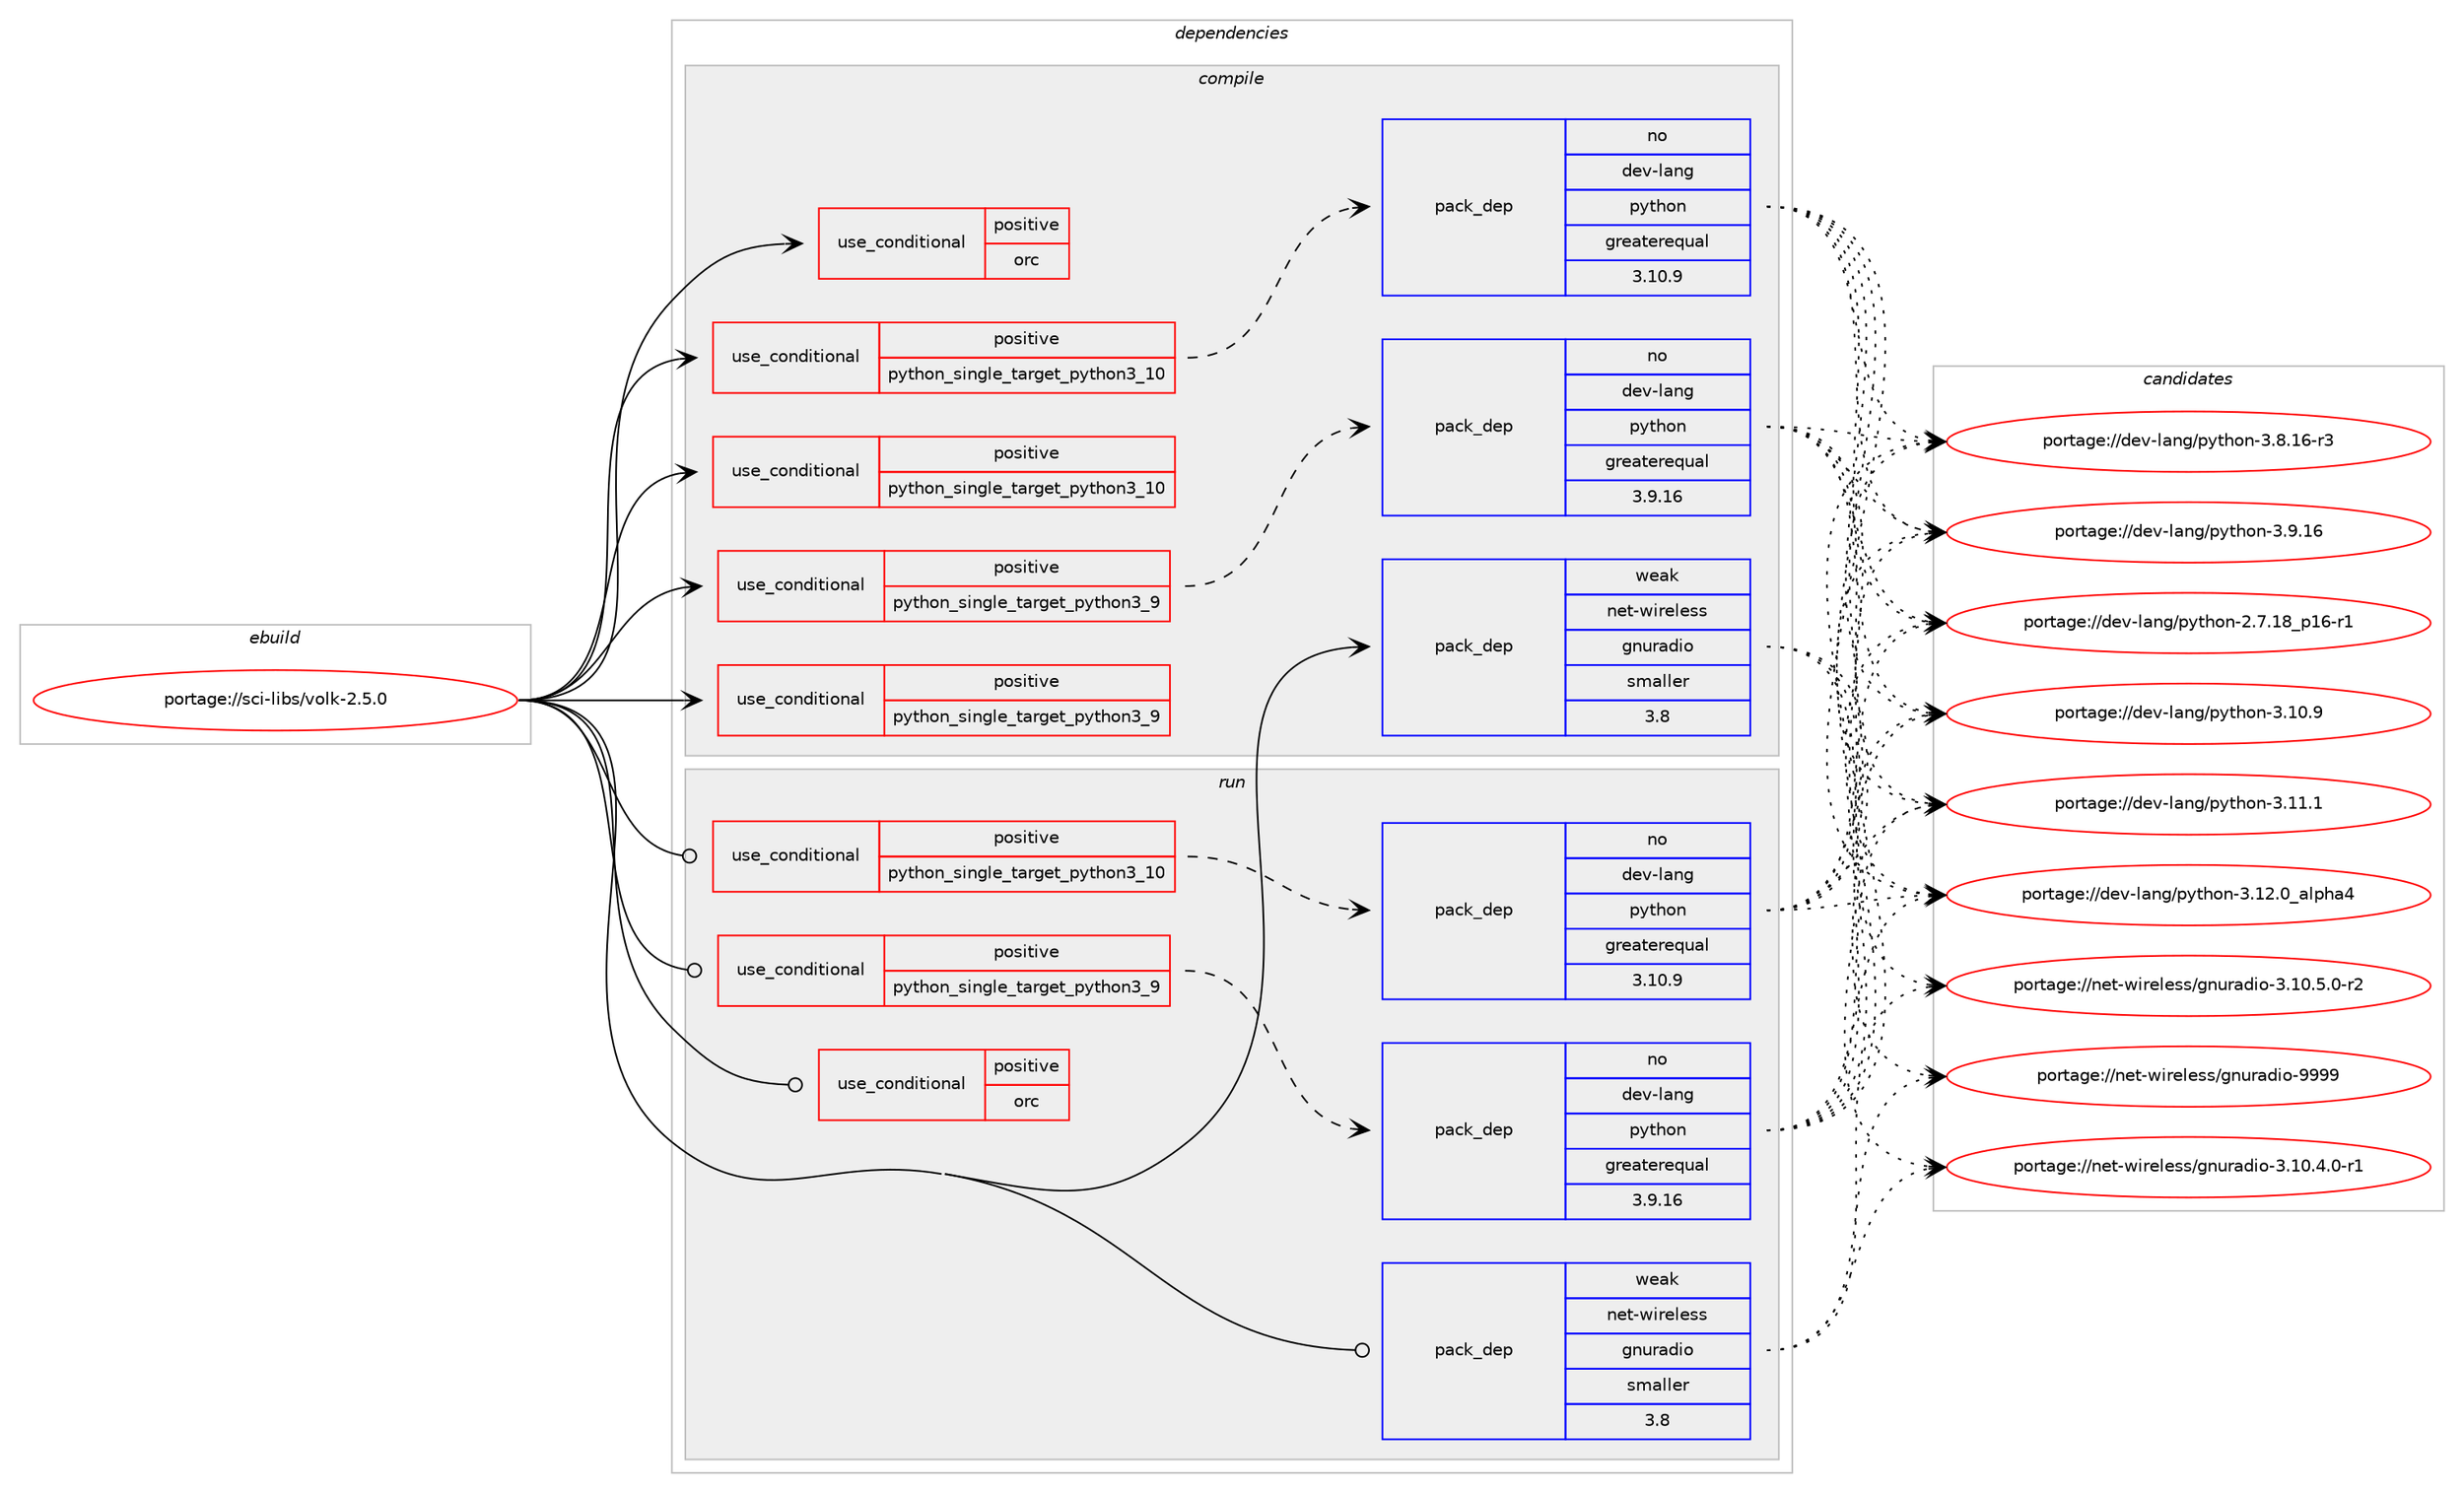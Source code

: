 digraph prolog {

# *************
# Graph options
# *************

newrank=true;
concentrate=true;
compound=true;
graph [rankdir=LR,fontname=Helvetica,fontsize=10,ranksep=1.5];#, ranksep=2.5, nodesep=0.2];
edge  [arrowhead=vee];
node  [fontname=Helvetica,fontsize=10];

# **********
# The ebuild
# **********

subgraph cluster_leftcol {
color=gray;
label=<<i>ebuild</i>>;
id [label="portage://sci-libs/volk-2.5.0", color=red, width=4, href="../sci-libs/volk-2.5.0.svg"];
}

# ****************
# The dependencies
# ****************

subgraph cluster_midcol {
color=gray;
label=<<i>dependencies</i>>;
subgraph cluster_compile {
fillcolor="#eeeeee";
style=filled;
label=<<i>compile</i>>;
subgraph cond2200 {
dependency3386 [label=<<TABLE BORDER="0" CELLBORDER="1" CELLSPACING="0" CELLPADDING="4"><TR><TD ROWSPAN="3" CELLPADDING="10">use_conditional</TD></TR><TR><TD>positive</TD></TR><TR><TD>orc</TD></TR></TABLE>>, shape=none, color=red];
# *** BEGIN UNKNOWN DEPENDENCY TYPE (TODO) ***
# dependency3386 -> package_dependency(portage://sci-libs/volk-2.5.0,install,no,dev-lang,orc,none,[,,],[],[])
# *** END UNKNOWN DEPENDENCY TYPE (TODO) ***

}
id:e -> dependency3386:w [weight=20,style="solid",arrowhead="vee"];
subgraph cond2201 {
dependency3387 [label=<<TABLE BORDER="0" CELLBORDER="1" CELLSPACING="0" CELLPADDING="4"><TR><TD ROWSPAN="3" CELLPADDING="10">use_conditional</TD></TR><TR><TD>positive</TD></TR><TR><TD>python_single_target_python3_10</TD></TR></TABLE>>, shape=none, color=red];
subgraph pack1153 {
dependency3388 [label=<<TABLE BORDER="0" CELLBORDER="1" CELLSPACING="0" CELLPADDING="4" WIDTH="220"><TR><TD ROWSPAN="6" CELLPADDING="30">pack_dep</TD></TR><TR><TD WIDTH="110">no</TD></TR><TR><TD>dev-lang</TD></TR><TR><TD>python</TD></TR><TR><TD>greaterequal</TD></TR><TR><TD>3.10.9</TD></TR></TABLE>>, shape=none, color=blue];
}
dependency3387:e -> dependency3388:w [weight=20,style="dashed",arrowhead="vee"];
}
id:e -> dependency3387:w [weight=20,style="solid",arrowhead="vee"];
subgraph cond2202 {
dependency3389 [label=<<TABLE BORDER="0" CELLBORDER="1" CELLSPACING="0" CELLPADDING="4"><TR><TD ROWSPAN="3" CELLPADDING="10">use_conditional</TD></TR><TR><TD>positive</TD></TR><TR><TD>python_single_target_python3_10</TD></TR></TABLE>>, shape=none, color=red];
# *** BEGIN UNKNOWN DEPENDENCY TYPE (TODO) ***
# dependency3389 -> package_dependency(portage://sci-libs/volk-2.5.0,install,no,dev-python,mako,none,[,,],[],[use(enable(python_targets_python3_10),negative)])
# *** END UNKNOWN DEPENDENCY TYPE (TODO) ***

# *** BEGIN UNKNOWN DEPENDENCY TYPE (TODO) ***
# dependency3389 -> package_dependency(portage://sci-libs/volk-2.5.0,install,no,dev-python,six,none,[,,],[],[use(enable(python_targets_python3_10),negative)])
# *** END UNKNOWN DEPENDENCY TYPE (TODO) ***

}
id:e -> dependency3389:w [weight=20,style="solid",arrowhead="vee"];
subgraph cond2203 {
dependency3390 [label=<<TABLE BORDER="0" CELLBORDER="1" CELLSPACING="0" CELLPADDING="4"><TR><TD ROWSPAN="3" CELLPADDING="10">use_conditional</TD></TR><TR><TD>positive</TD></TR><TR><TD>python_single_target_python3_9</TD></TR></TABLE>>, shape=none, color=red];
subgraph pack1154 {
dependency3391 [label=<<TABLE BORDER="0" CELLBORDER="1" CELLSPACING="0" CELLPADDING="4" WIDTH="220"><TR><TD ROWSPAN="6" CELLPADDING="30">pack_dep</TD></TR><TR><TD WIDTH="110">no</TD></TR><TR><TD>dev-lang</TD></TR><TR><TD>python</TD></TR><TR><TD>greaterequal</TD></TR><TR><TD>3.9.16</TD></TR></TABLE>>, shape=none, color=blue];
}
dependency3390:e -> dependency3391:w [weight=20,style="dashed",arrowhead="vee"];
}
id:e -> dependency3390:w [weight=20,style="solid",arrowhead="vee"];
subgraph cond2204 {
dependency3392 [label=<<TABLE BORDER="0" CELLBORDER="1" CELLSPACING="0" CELLPADDING="4"><TR><TD ROWSPAN="3" CELLPADDING="10">use_conditional</TD></TR><TR><TD>positive</TD></TR><TR><TD>python_single_target_python3_9</TD></TR></TABLE>>, shape=none, color=red];
# *** BEGIN UNKNOWN DEPENDENCY TYPE (TODO) ***
# dependency3392 -> package_dependency(portage://sci-libs/volk-2.5.0,install,no,dev-python,mako,none,[,,],[],[use(enable(python_targets_python3_9),negative)])
# *** END UNKNOWN DEPENDENCY TYPE (TODO) ***

# *** BEGIN UNKNOWN DEPENDENCY TYPE (TODO) ***
# dependency3392 -> package_dependency(portage://sci-libs/volk-2.5.0,install,no,dev-python,six,none,[,,],[],[use(enable(python_targets_python3_9),negative)])
# *** END UNKNOWN DEPENDENCY TYPE (TODO) ***

}
id:e -> dependency3392:w [weight=20,style="solid",arrowhead="vee"];
# *** BEGIN UNKNOWN DEPENDENCY TYPE (TODO) ***
# id -> package_dependency(portage://sci-libs/volk-2.5.0,install,no,dev-libs,boost,none,[,,],any_same_slot,[])
# *** END UNKNOWN DEPENDENCY TYPE (TODO) ***

subgraph pack1155 {
dependency3393 [label=<<TABLE BORDER="0" CELLBORDER="1" CELLSPACING="0" CELLPADDING="4" WIDTH="220"><TR><TD ROWSPAN="6" CELLPADDING="30">pack_dep</TD></TR><TR><TD WIDTH="110">weak</TD></TR><TR><TD>net-wireless</TD></TR><TR><TD>gnuradio</TD></TR><TR><TD>smaller</TD></TR><TR><TD>3.8</TD></TR></TABLE>>, shape=none, color=blue];
}
id:e -> dependency3393:w [weight=20,style="solid",arrowhead="vee"];
}
subgraph cluster_compileandrun {
fillcolor="#eeeeee";
style=filled;
label=<<i>compile and run</i>>;
}
subgraph cluster_run {
fillcolor="#eeeeee";
style=filled;
label=<<i>run</i>>;
subgraph cond2205 {
dependency3394 [label=<<TABLE BORDER="0" CELLBORDER="1" CELLSPACING="0" CELLPADDING="4"><TR><TD ROWSPAN="3" CELLPADDING="10">use_conditional</TD></TR><TR><TD>positive</TD></TR><TR><TD>orc</TD></TR></TABLE>>, shape=none, color=red];
# *** BEGIN UNKNOWN DEPENDENCY TYPE (TODO) ***
# dependency3394 -> package_dependency(portage://sci-libs/volk-2.5.0,run,no,dev-lang,orc,none,[,,],[],[])
# *** END UNKNOWN DEPENDENCY TYPE (TODO) ***

}
id:e -> dependency3394:w [weight=20,style="solid",arrowhead="odot"];
subgraph cond2206 {
dependency3395 [label=<<TABLE BORDER="0" CELLBORDER="1" CELLSPACING="0" CELLPADDING="4"><TR><TD ROWSPAN="3" CELLPADDING="10">use_conditional</TD></TR><TR><TD>positive</TD></TR><TR><TD>python_single_target_python3_10</TD></TR></TABLE>>, shape=none, color=red];
subgraph pack1156 {
dependency3396 [label=<<TABLE BORDER="0" CELLBORDER="1" CELLSPACING="0" CELLPADDING="4" WIDTH="220"><TR><TD ROWSPAN="6" CELLPADDING="30">pack_dep</TD></TR><TR><TD WIDTH="110">no</TD></TR><TR><TD>dev-lang</TD></TR><TR><TD>python</TD></TR><TR><TD>greaterequal</TD></TR><TR><TD>3.10.9</TD></TR></TABLE>>, shape=none, color=blue];
}
dependency3395:e -> dependency3396:w [weight=20,style="dashed",arrowhead="vee"];
}
id:e -> dependency3395:w [weight=20,style="solid",arrowhead="odot"];
subgraph cond2207 {
dependency3397 [label=<<TABLE BORDER="0" CELLBORDER="1" CELLSPACING="0" CELLPADDING="4"><TR><TD ROWSPAN="3" CELLPADDING="10">use_conditional</TD></TR><TR><TD>positive</TD></TR><TR><TD>python_single_target_python3_9</TD></TR></TABLE>>, shape=none, color=red];
subgraph pack1157 {
dependency3398 [label=<<TABLE BORDER="0" CELLBORDER="1" CELLSPACING="0" CELLPADDING="4" WIDTH="220"><TR><TD ROWSPAN="6" CELLPADDING="30">pack_dep</TD></TR><TR><TD WIDTH="110">no</TD></TR><TR><TD>dev-lang</TD></TR><TR><TD>python</TD></TR><TR><TD>greaterequal</TD></TR><TR><TD>3.9.16</TD></TR></TABLE>>, shape=none, color=blue];
}
dependency3397:e -> dependency3398:w [weight=20,style="dashed",arrowhead="vee"];
}
id:e -> dependency3397:w [weight=20,style="solid",arrowhead="odot"];
# *** BEGIN UNKNOWN DEPENDENCY TYPE (TODO) ***
# id -> package_dependency(portage://sci-libs/volk-2.5.0,run,no,dev-libs,boost,none,[,,],any_same_slot,[])
# *** END UNKNOWN DEPENDENCY TYPE (TODO) ***

subgraph pack1158 {
dependency3399 [label=<<TABLE BORDER="0" CELLBORDER="1" CELLSPACING="0" CELLPADDING="4" WIDTH="220"><TR><TD ROWSPAN="6" CELLPADDING="30">pack_dep</TD></TR><TR><TD WIDTH="110">weak</TD></TR><TR><TD>net-wireless</TD></TR><TR><TD>gnuradio</TD></TR><TR><TD>smaller</TD></TR><TR><TD>3.8</TD></TR></TABLE>>, shape=none, color=blue];
}
id:e -> dependency3399:w [weight=20,style="solid",arrowhead="odot"];
}
}

# **************
# The candidates
# **************

subgraph cluster_choices {
rank=same;
color=gray;
label=<<i>candidates</i>>;

subgraph choice1153 {
color=black;
nodesep=1;
choice100101118451089711010347112121116104111110455046554649569511249544511449 [label="portage://dev-lang/python-2.7.18_p16-r1", color=red, width=4,href="../dev-lang/python-2.7.18_p16-r1.svg"];
choice10010111845108971101034711212111610411111045514649484657 [label="portage://dev-lang/python-3.10.9", color=red, width=4,href="../dev-lang/python-3.10.9.svg"];
choice10010111845108971101034711212111610411111045514649494649 [label="portage://dev-lang/python-3.11.1", color=red, width=4,href="../dev-lang/python-3.11.1.svg"];
choice1001011184510897110103471121211161041111104551464950464895971081121049752 [label="portage://dev-lang/python-3.12.0_alpha4", color=red, width=4,href="../dev-lang/python-3.12.0_alpha4.svg"];
choice100101118451089711010347112121116104111110455146564649544511451 [label="portage://dev-lang/python-3.8.16-r3", color=red, width=4,href="../dev-lang/python-3.8.16-r3.svg"];
choice10010111845108971101034711212111610411111045514657464954 [label="portage://dev-lang/python-3.9.16", color=red, width=4,href="../dev-lang/python-3.9.16.svg"];
dependency3388:e -> choice100101118451089711010347112121116104111110455046554649569511249544511449:w [style=dotted,weight="100"];
dependency3388:e -> choice10010111845108971101034711212111610411111045514649484657:w [style=dotted,weight="100"];
dependency3388:e -> choice10010111845108971101034711212111610411111045514649494649:w [style=dotted,weight="100"];
dependency3388:e -> choice1001011184510897110103471121211161041111104551464950464895971081121049752:w [style=dotted,weight="100"];
dependency3388:e -> choice100101118451089711010347112121116104111110455146564649544511451:w [style=dotted,weight="100"];
dependency3388:e -> choice10010111845108971101034711212111610411111045514657464954:w [style=dotted,weight="100"];
}
subgraph choice1154 {
color=black;
nodesep=1;
choice100101118451089711010347112121116104111110455046554649569511249544511449 [label="portage://dev-lang/python-2.7.18_p16-r1", color=red, width=4,href="../dev-lang/python-2.7.18_p16-r1.svg"];
choice10010111845108971101034711212111610411111045514649484657 [label="portage://dev-lang/python-3.10.9", color=red, width=4,href="../dev-lang/python-3.10.9.svg"];
choice10010111845108971101034711212111610411111045514649494649 [label="portage://dev-lang/python-3.11.1", color=red, width=4,href="../dev-lang/python-3.11.1.svg"];
choice1001011184510897110103471121211161041111104551464950464895971081121049752 [label="portage://dev-lang/python-3.12.0_alpha4", color=red, width=4,href="../dev-lang/python-3.12.0_alpha4.svg"];
choice100101118451089711010347112121116104111110455146564649544511451 [label="portage://dev-lang/python-3.8.16-r3", color=red, width=4,href="../dev-lang/python-3.8.16-r3.svg"];
choice10010111845108971101034711212111610411111045514657464954 [label="portage://dev-lang/python-3.9.16", color=red, width=4,href="../dev-lang/python-3.9.16.svg"];
dependency3391:e -> choice100101118451089711010347112121116104111110455046554649569511249544511449:w [style=dotted,weight="100"];
dependency3391:e -> choice10010111845108971101034711212111610411111045514649484657:w [style=dotted,weight="100"];
dependency3391:e -> choice10010111845108971101034711212111610411111045514649494649:w [style=dotted,weight="100"];
dependency3391:e -> choice1001011184510897110103471121211161041111104551464950464895971081121049752:w [style=dotted,weight="100"];
dependency3391:e -> choice100101118451089711010347112121116104111110455146564649544511451:w [style=dotted,weight="100"];
dependency3391:e -> choice10010111845108971101034711212111610411111045514657464954:w [style=dotted,weight="100"];
}
subgraph choice1155 {
color=black;
nodesep=1;
choice1101011164511910511410110810111511547103110117114971001051114551464948465246484511449 [label="portage://net-wireless/gnuradio-3.10.4.0-r1", color=red, width=4,href="../net-wireless/gnuradio-3.10.4.0-r1.svg"];
choice1101011164511910511410110810111511547103110117114971001051114551464948465346484511450 [label="portage://net-wireless/gnuradio-3.10.5.0-r2", color=red, width=4,href="../net-wireless/gnuradio-3.10.5.0-r2.svg"];
choice1101011164511910511410110810111511547103110117114971001051114557575757 [label="portage://net-wireless/gnuradio-9999", color=red, width=4,href="../net-wireless/gnuradio-9999.svg"];
dependency3393:e -> choice1101011164511910511410110810111511547103110117114971001051114551464948465246484511449:w [style=dotted,weight="100"];
dependency3393:e -> choice1101011164511910511410110810111511547103110117114971001051114551464948465346484511450:w [style=dotted,weight="100"];
dependency3393:e -> choice1101011164511910511410110810111511547103110117114971001051114557575757:w [style=dotted,weight="100"];
}
subgraph choice1156 {
color=black;
nodesep=1;
choice100101118451089711010347112121116104111110455046554649569511249544511449 [label="portage://dev-lang/python-2.7.18_p16-r1", color=red, width=4,href="../dev-lang/python-2.7.18_p16-r1.svg"];
choice10010111845108971101034711212111610411111045514649484657 [label="portage://dev-lang/python-3.10.9", color=red, width=4,href="../dev-lang/python-3.10.9.svg"];
choice10010111845108971101034711212111610411111045514649494649 [label="portage://dev-lang/python-3.11.1", color=red, width=4,href="../dev-lang/python-3.11.1.svg"];
choice1001011184510897110103471121211161041111104551464950464895971081121049752 [label="portage://dev-lang/python-3.12.0_alpha4", color=red, width=4,href="../dev-lang/python-3.12.0_alpha4.svg"];
choice100101118451089711010347112121116104111110455146564649544511451 [label="portage://dev-lang/python-3.8.16-r3", color=red, width=4,href="../dev-lang/python-3.8.16-r3.svg"];
choice10010111845108971101034711212111610411111045514657464954 [label="portage://dev-lang/python-3.9.16", color=red, width=4,href="../dev-lang/python-3.9.16.svg"];
dependency3396:e -> choice100101118451089711010347112121116104111110455046554649569511249544511449:w [style=dotted,weight="100"];
dependency3396:e -> choice10010111845108971101034711212111610411111045514649484657:w [style=dotted,weight="100"];
dependency3396:e -> choice10010111845108971101034711212111610411111045514649494649:w [style=dotted,weight="100"];
dependency3396:e -> choice1001011184510897110103471121211161041111104551464950464895971081121049752:w [style=dotted,weight="100"];
dependency3396:e -> choice100101118451089711010347112121116104111110455146564649544511451:w [style=dotted,weight="100"];
dependency3396:e -> choice10010111845108971101034711212111610411111045514657464954:w [style=dotted,weight="100"];
}
subgraph choice1157 {
color=black;
nodesep=1;
choice100101118451089711010347112121116104111110455046554649569511249544511449 [label="portage://dev-lang/python-2.7.18_p16-r1", color=red, width=4,href="../dev-lang/python-2.7.18_p16-r1.svg"];
choice10010111845108971101034711212111610411111045514649484657 [label="portage://dev-lang/python-3.10.9", color=red, width=4,href="../dev-lang/python-3.10.9.svg"];
choice10010111845108971101034711212111610411111045514649494649 [label="portage://dev-lang/python-3.11.1", color=red, width=4,href="../dev-lang/python-3.11.1.svg"];
choice1001011184510897110103471121211161041111104551464950464895971081121049752 [label="portage://dev-lang/python-3.12.0_alpha4", color=red, width=4,href="../dev-lang/python-3.12.0_alpha4.svg"];
choice100101118451089711010347112121116104111110455146564649544511451 [label="portage://dev-lang/python-3.8.16-r3", color=red, width=4,href="../dev-lang/python-3.8.16-r3.svg"];
choice10010111845108971101034711212111610411111045514657464954 [label="portage://dev-lang/python-3.9.16", color=red, width=4,href="../dev-lang/python-3.9.16.svg"];
dependency3398:e -> choice100101118451089711010347112121116104111110455046554649569511249544511449:w [style=dotted,weight="100"];
dependency3398:e -> choice10010111845108971101034711212111610411111045514649484657:w [style=dotted,weight="100"];
dependency3398:e -> choice10010111845108971101034711212111610411111045514649494649:w [style=dotted,weight="100"];
dependency3398:e -> choice1001011184510897110103471121211161041111104551464950464895971081121049752:w [style=dotted,weight="100"];
dependency3398:e -> choice100101118451089711010347112121116104111110455146564649544511451:w [style=dotted,weight="100"];
dependency3398:e -> choice10010111845108971101034711212111610411111045514657464954:w [style=dotted,weight="100"];
}
subgraph choice1158 {
color=black;
nodesep=1;
choice1101011164511910511410110810111511547103110117114971001051114551464948465246484511449 [label="portage://net-wireless/gnuradio-3.10.4.0-r1", color=red, width=4,href="../net-wireless/gnuradio-3.10.4.0-r1.svg"];
choice1101011164511910511410110810111511547103110117114971001051114551464948465346484511450 [label="portage://net-wireless/gnuradio-3.10.5.0-r2", color=red, width=4,href="../net-wireless/gnuradio-3.10.5.0-r2.svg"];
choice1101011164511910511410110810111511547103110117114971001051114557575757 [label="portage://net-wireless/gnuradio-9999", color=red, width=4,href="../net-wireless/gnuradio-9999.svg"];
dependency3399:e -> choice1101011164511910511410110810111511547103110117114971001051114551464948465246484511449:w [style=dotted,weight="100"];
dependency3399:e -> choice1101011164511910511410110810111511547103110117114971001051114551464948465346484511450:w [style=dotted,weight="100"];
dependency3399:e -> choice1101011164511910511410110810111511547103110117114971001051114557575757:w [style=dotted,weight="100"];
}
}

}
